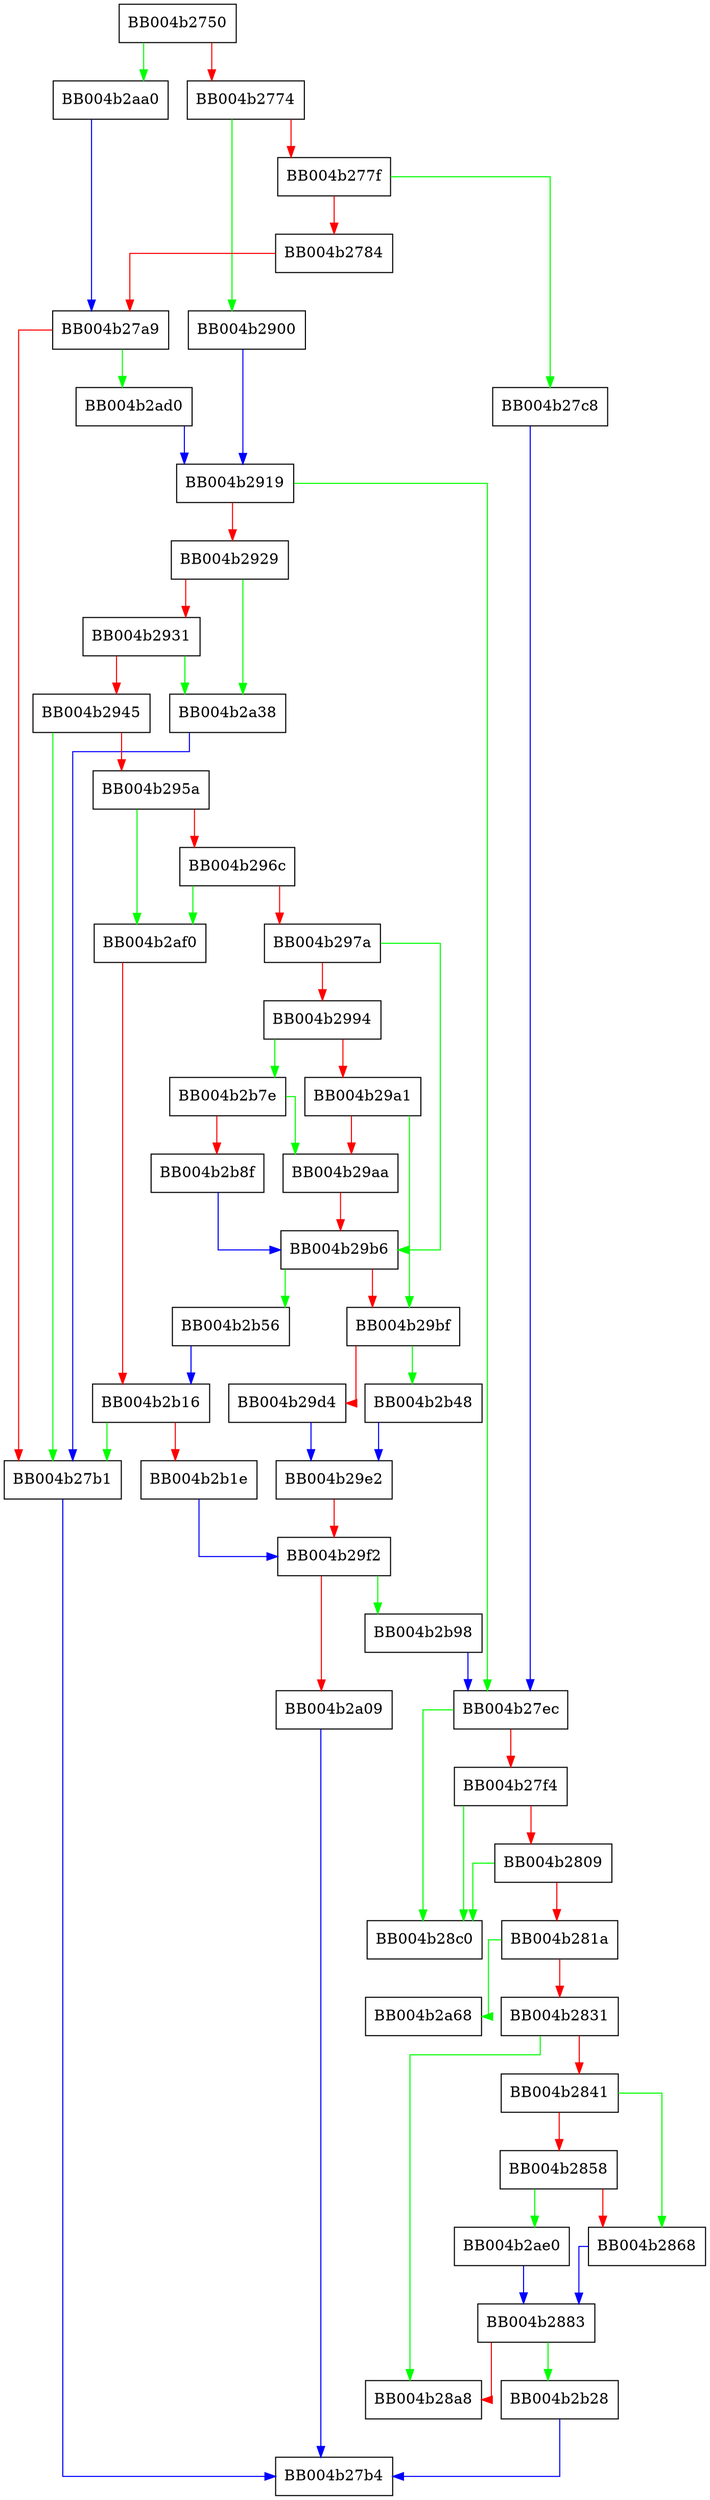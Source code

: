 digraph ossl_quic_conn_stream_conclude {
  node [shape="box"];
  graph [splines=ortho];
  BB004b2750 -> BB004b2aa0 [color="green"];
  BB004b2750 -> BB004b2774 [color="red"];
  BB004b2774 -> BB004b2900 [color="green"];
  BB004b2774 -> BB004b277f [color="red"];
  BB004b277f -> BB004b27c8 [color="green"];
  BB004b277f -> BB004b2784 [color="red"];
  BB004b2784 -> BB004b27a9 [color="red"];
  BB004b27a9 -> BB004b2ad0 [color="green"];
  BB004b27a9 -> BB004b27b1 [color="red"];
  BB004b27b1 -> BB004b27b4 [color="blue"];
  BB004b27c8 -> BB004b27ec [color="blue"];
  BB004b27ec -> BB004b28c0 [color="green"];
  BB004b27ec -> BB004b27f4 [color="red"];
  BB004b27f4 -> BB004b28c0 [color="green"];
  BB004b27f4 -> BB004b2809 [color="red"];
  BB004b2809 -> BB004b28c0 [color="green"];
  BB004b2809 -> BB004b281a [color="red"];
  BB004b281a -> BB004b2a68 [color="green"];
  BB004b281a -> BB004b2831 [color="red"];
  BB004b2831 -> BB004b28a8 [color="green"];
  BB004b2831 -> BB004b2841 [color="red"];
  BB004b2841 -> BB004b2868 [color="green"];
  BB004b2841 -> BB004b2858 [color="red"];
  BB004b2858 -> BB004b2ae0 [color="green"];
  BB004b2858 -> BB004b2868 [color="red"];
  BB004b2868 -> BB004b2883 [color="blue"];
  BB004b2883 -> BB004b2b28 [color="green"];
  BB004b2883 -> BB004b28a8 [color="red"];
  BB004b2900 -> BB004b2919 [color="blue"];
  BB004b2919 -> BB004b27ec [color="green"];
  BB004b2919 -> BB004b2929 [color="red"];
  BB004b2929 -> BB004b2a38 [color="green"];
  BB004b2929 -> BB004b2931 [color="red"];
  BB004b2931 -> BB004b2a38 [color="green"];
  BB004b2931 -> BB004b2945 [color="red"];
  BB004b2945 -> BB004b27b1 [color="green"];
  BB004b2945 -> BB004b295a [color="red"];
  BB004b295a -> BB004b2af0 [color="green"];
  BB004b295a -> BB004b296c [color="red"];
  BB004b296c -> BB004b2af0 [color="green"];
  BB004b296c -> BB004b297a [color="red"];
  BB004b297a -> BB004b29b6 [color="green"];
  BB004b297a -> BB004b2994 [color="red"];
  BB004b2994 -> BB004b2b7e [color="green"];
  BB004b2994 -> BB004b29a1 [color="red"];
  BB004b29a1 -> BB004b29bf [color="green"];
  BB004b29a1 -> BB004b29aa [color="red"];
  BB004b29aa -> BB004b29b6 [color="red"];
  BB004b29b6 -> BB004b2b56 [color="green"];
  BB004b29b6 -> BB004b29bf [color="red"];
  BB004b29bf -> BB004b2b48 [color="green"];
  BB004b29bf -> BB004b29d4 [color="red"];
  BB004b29d4 -> BB004b29e2 [color="blue"];
  BB004b29e2 -> BB004b29f2 [color="red"];
  BB004b29f2 -> BB004b2b98 [color="green"];
  BB004b29f2 -> BB004b2a09 [color="red"];
  BB004b2a09 -> BB004b27b4 [color="blue"];
  BB004b2a38 -> BB004b27b1 [color="blue"];
  BB004b2aa0 -> BB004b27a9 [color="blue"];
  BB004b2ad0 -> BB004b2919 [color="blue"];
  BB004b2ae0 -> BB004b2883 [color="blue"];
  BB004b2af0 -> BB004b2b16 [color="red"];
  BB004b2b16 -> BB004b27b1 [color="green"];
  BB004b2b16 -> BB004b2b1e [color="red"];
  BB004b2b1e -> BB004b29f2 [color="blue"];
  BB004b2b28 -> BB004b27b4 [color="blue"];
  BB004b2b48 -> BB004b29e2 [color="blue"];
  BB004b2b56 -> BB004b2b16 [color="blue"];
  BB004b2b7e -> BB004b29aa [color="green"];
  BB004b2b7e -> BB004b2b8f [color="red"];
  BB004b2b8f -> BB004b29b6 [color="blue"];
  BB004b2b98 -> BB004b27ec [color="blue"];
}